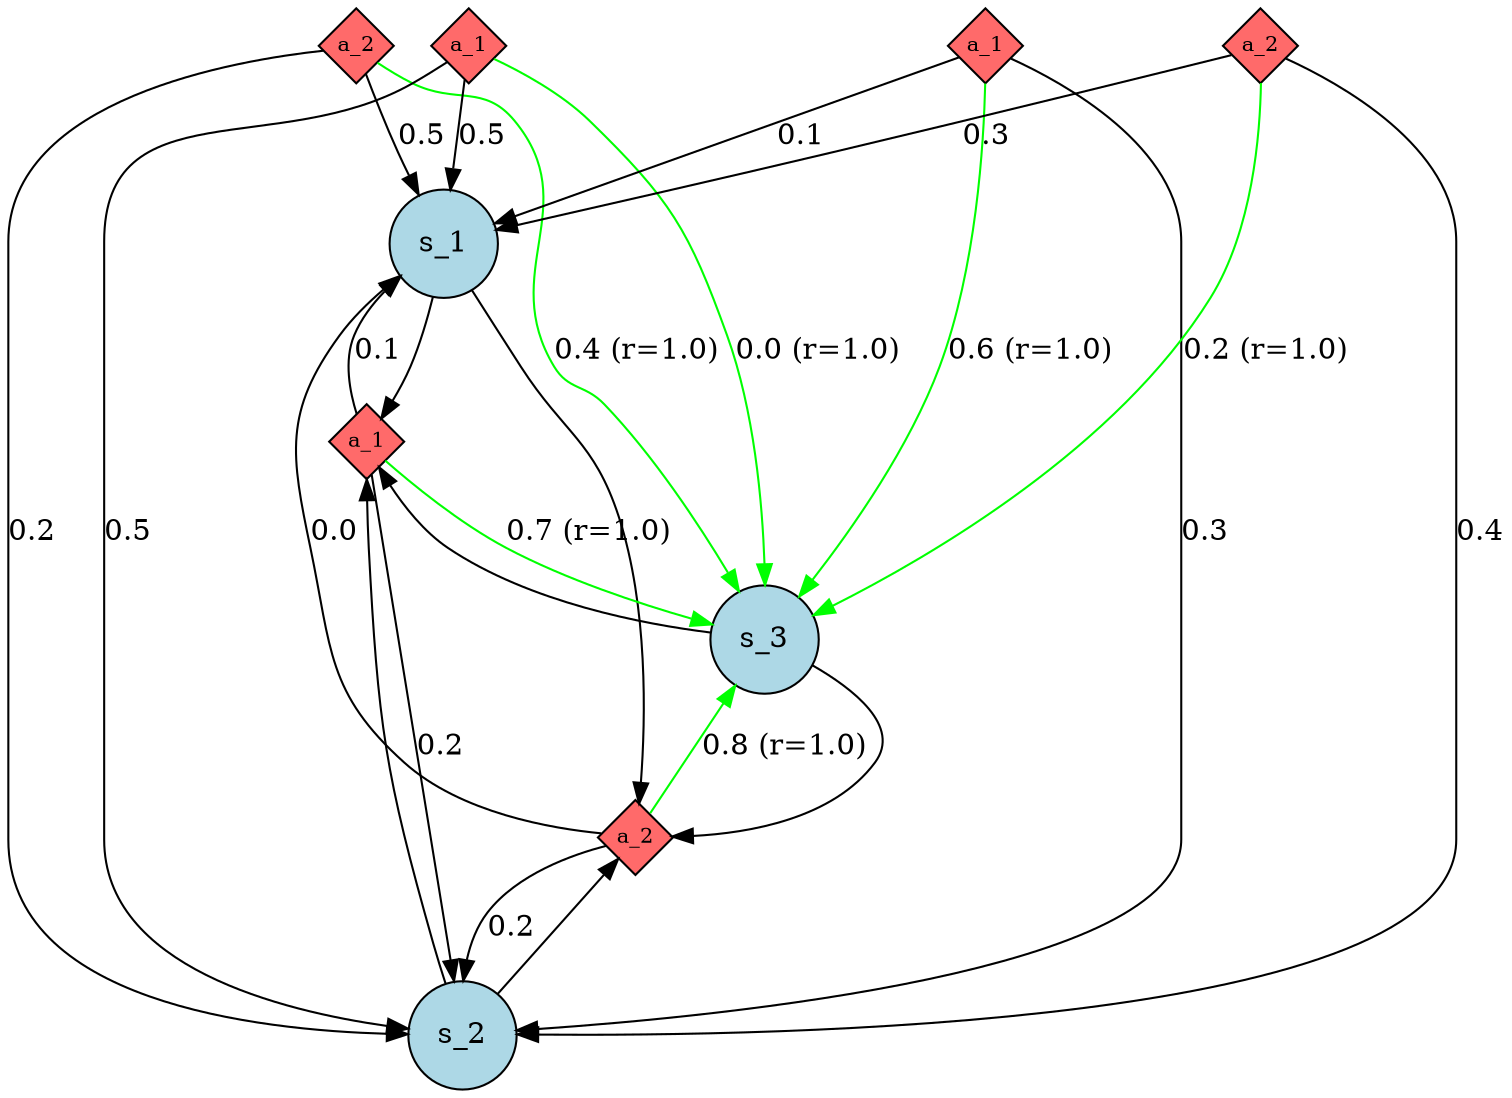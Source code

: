 digraph MDP {
	s_1 [style=filled shape=circle fillcolor=lightblue] ;
	a_11 [label="a_1", style=filled, shape=diamond, fillcolor=indianred1, fontsize=10, fixedsize=true, width=0.5, height=0.5] ;
	s_1 -> a_11 ;
	a_11 -> s_1 [label="0.1"] ;
	a_11 -> s_2 [label="0.2"] ;
	a_11 -> s_3 [label="0.7 (r=1.0)" color=green] ;
	a_12 [label="a_2", style=filled, shape=diamond, fillcolor=indianred1, fontsize=10, fixedsize=true, width=0.5, height=0.5] ;
	s_1 -> a_22 ;
	a_12 -> s_1 [label="0.5"] ;
	a_12 -> s_2 [label="0.2"] ;
	a_12 -> s_3 [label="0.4 (r=1.0)" color=green] ;
	s_2 [style=filled shape=circle fillcolor=lightblue] ;
	a_21 [label="a_1", style=filled, shape=diamond, fillcolor=indianred1, fontsize=10, fixedsize=true, width=0.5, height=0.5] ;
	s_2 -> a_11 ;
	a_21 -> s_1 [label="0.5"] ;
	a_21 -> s_2 [label="0.5"] ;
	a_21 -> s_3 [label="0.0 (r=1.0)" color=green] ;
	a_22 [label="a_2", style=filled, shape=diamond, fillcolor=indianred1, fontsize=10, fixedsize=true, width=0.5, height=0.5] ;
	s_2 -> a_22 ;
	a_22 -> s_1 [label="0.0"] ;
	a_22 -> s_2 [label="0.2"] ;
	a_22 -> s_3 [label="0.8 (r=1.0)" color=green] ;
	s_3 [style=filled shape=circle fillcolor=lightblue] ;
	a_31 [label="a_1", style=filled, shape=diamond, fillcolor=indianred1, fontsize=10, fixedsize=true, width=0.5, height=0.5] ;
	s_3 -> a_11 ;
	a_31 -> s_1 [label="0.1"] ;
	a_31 -> s_2 [label="0.3"] ;
	a_31 -> s_3 [label="0.6 (r=1.0)" color=green] ;
	a_32 [label="a_2", style=filled, shape=diamond, fillcolor=indianred1, fontsize=10, fixedsize=true, width=0.5, height=0.5] ;
	s_3 -> a_22 ;
	a_32 -> s_1 [label="0.3"] ;
	a_32 -> s_2 [label="0.4"] ;
	a_32 -> s_3 [label="0.2 (r=1.0)" color=green] ;
}